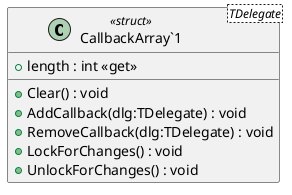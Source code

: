 @startuml
class "CallbackArray`1"<TDelegate> <<struct>> {
    + length : int <<get>>
    + Clear() : void
    + AddCallback(dlg:TDelegate) : void
    + RemoveCallback(dlg:TDelegate) : void
    + LockForChanges() : void
    + UnlockForChanges() : void
}
@enduml
